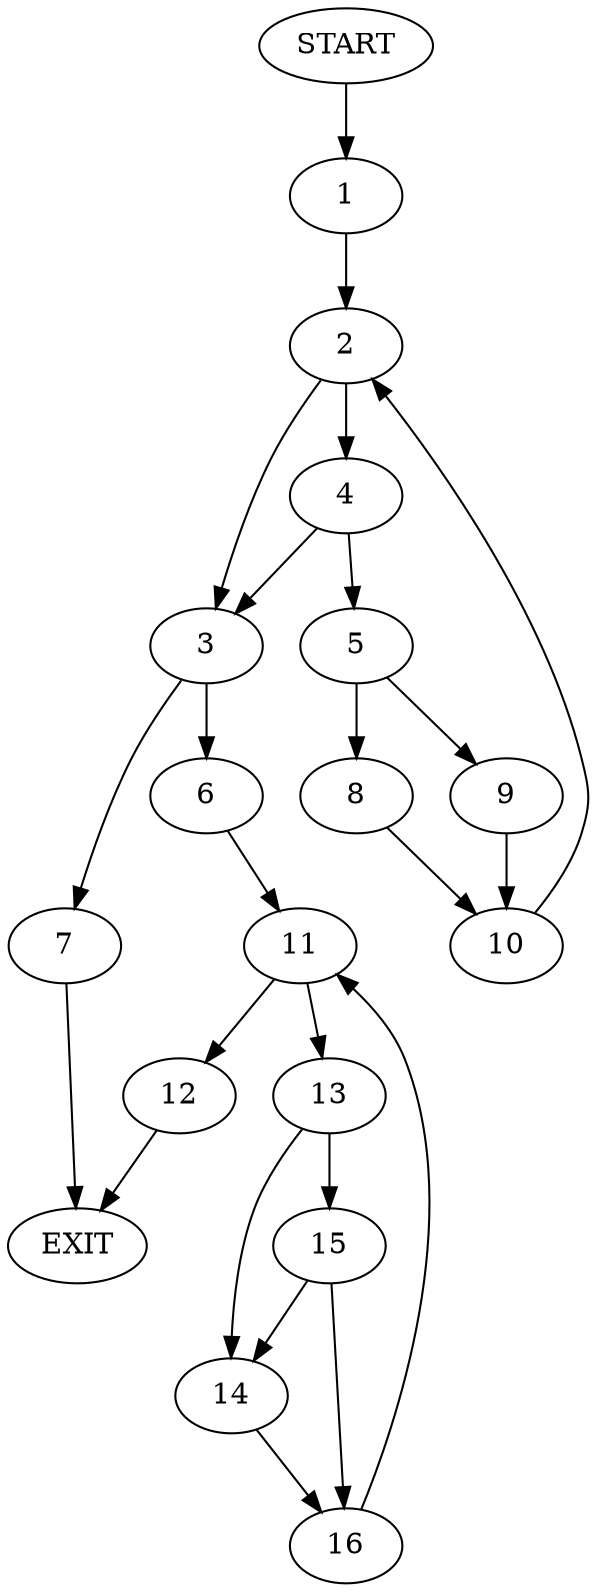 digraph {
0 [label="START"]
17 [label="EXIT"]
0 -> 1
1 -> 2
2 -> 3
2 -> 4
4 -> 3
4 -> 5
3 -> 6
3 -> 7
5 -> 8
5 -> 9
9 -> 10
8 -> 10
10 -> 2
6 -> 11
7 -> 17
11 -> 12
11 -> 13
13 -> 14
13 -> 15
12 -> 17
14 -> 16
15 -> 14
15 -> 16
16 -> 11
}
